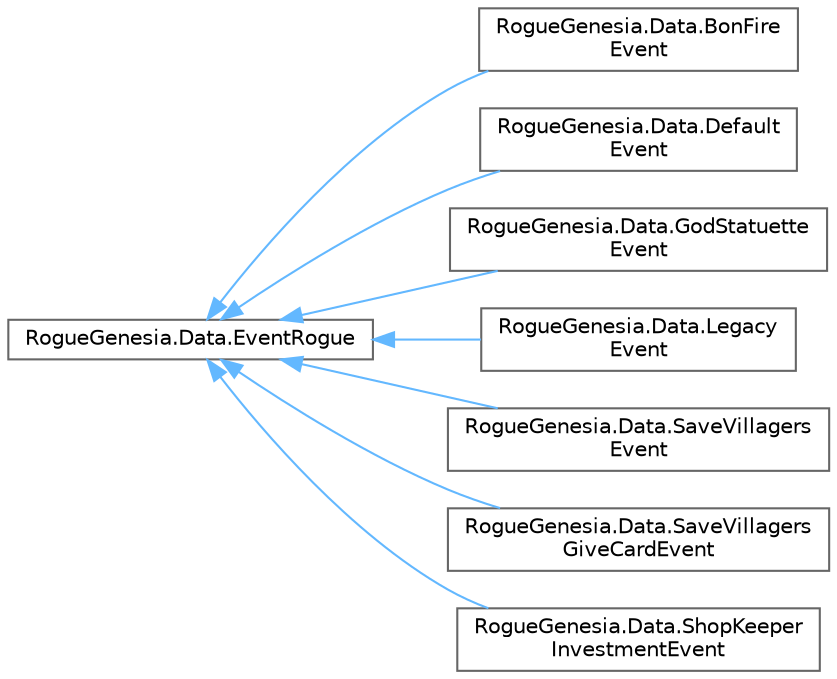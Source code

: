 digraph "Graphical Class Hierarchy"
{
 // LATEX_PDF_SIZE
  bgcolor="transparent";
  edge [fontname=Helvetica,fontsize=10,labelfontname=Helvetica,labelfontsize=10];
  node [fontname=Helvetica,fontsize=10,shape=box,height=0.2,width=0.4];
  rankdir="LR";
  Node0 [label="RogueGenesia.Data.EventRogue",height=0.2,width=0.4,color="grey40", fillcolor="white", style="filled",URL="$class_rogue_genesia_1_1_data_1_1_event_rogue.html",tooltip=" "];
  Node0 -> Node1 [dir="back",color="steelblue1",style="solid"];
  Node1 [label="RogueGenesia.Data.BonFire\lEvent",height=0.2,width=0.4,color="grey40", fillcolor="white", style="filled",URL="$class_rogue_genesia_1_1_data_1_1_bon_fire_event.html",tooltip=" "];
  Node0 -> Node2 [dir="back",color="steelblue1",style="solid"];
  Node2 [label="RogueGenesia.Data.Default\lEvent",height=0.2,width=0.4,color="grey40", fillcolor="white", style="filled",URL="$class_rogue_genesia_1_1_data_1_1_default_event.html",tooltip=" "];
  Node0 -> Node3 [dir="back",color="steelblue1",style="solid"];
  Node3 [label="RogueGenesia.Data.GodStatuette\lEvent",height=0.2,width=0.4,color="grey40", fillcolor="white", style="filled",URL="$class_rogue_genesia_1_1_data_1_1_god_statuette_event.html",tooltip=" "];
  Node0 -> Node4 [dir="back",color="steelblue1",style="solid"];
  Node4 [label="RogueGenesia.Data.Legacy\lEvent",height=0.2,width=0.4,color="grey40", fillcolor="white", style="filled",URL="$class_rogue_genesia_1_1_data_1_1_legacy_event.html",tooltip=" "];
  Node0 -> Node5 [dir="back",color="steelblue1",style="solid"];
  Node5 [label="RogueGenesia.Data.SaveVillagers\lEvent",height=0.2,width=0.4,color="grey40", fillcolor="white", style="filled",URL="$class_rogue_genesia_1_1_data_1_1_save_villagers_event.html",tooltip=" "];
  Node0 -> Node6 [dir="back",color="steelblue1",style="solid"];
  Node6 [label="RogueGenesia.Data.SaveVillagers\lGiveCardEvent",height=0.2,width=0.4,color="grey40", fillcolor="white", style="filled",URL="$class_rogue_genesia_1_1_data_1_1_save_villagers_give_card_event.html",tooltip=" "];
  Node0 -> Node7 [dir="back",color="steelblue1",style="solid"];
  Node7 [label="RogueGenesia.Data.ShopKeeper\lInvestmentEvent",height=0.2,width=0.4,color="grey40", fillcolor="white", style="filled",URL="$class_rogue_genesia_1_1_data_1_1_shop_keeper_investment_event.html",tooltip=" "];
}
